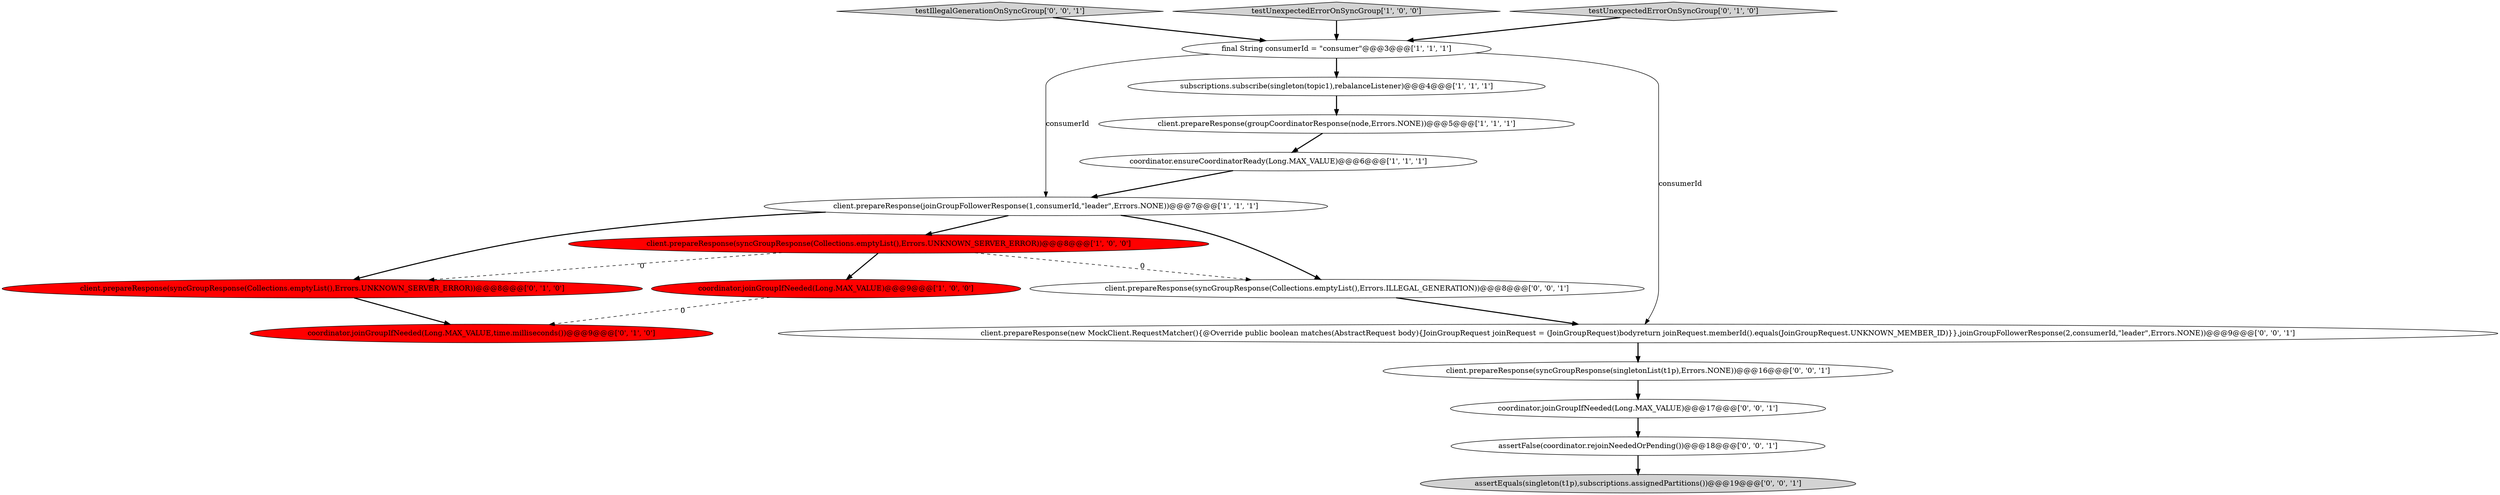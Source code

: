 digraph {
7 [style = filled, label = "client.prepareResponse(joinGroupFollowerResponse(1,consumerId,\"leader\",Errors.NONE))@@@7@@@['1', '1', '1']", fillcolor = white, shape = ellipse image = "AAA0AAABBB1BBB"];
4 [style = filled, label = "final String consumerId = \"consumer\"@@@3@@@['1', '1', '1']", fillcolor = white, shape = ellipse image = "AAA0AAABBB1BBB"];
14 [style = filled, label = "client.prepareResponse(syncGroupResponse(singletonList(t1p),Errors.NONE))@@@16@@@['0', '0', '1']", fillcolor = white, shape = ellipse image = "AAA0AAABBB3BBB"];
15 [style = filled, label = "client.prepareResponse(new MockClient.RequestMatcher(){@Override public boolean matches(AbstractRequest body){JoinGroupRequest joinRequest = (JoinGroupRequest)bodyreturn joinRequest.memberId().equals(JoinGroupRequest.UNKNOWN_MEMBER_ID)}},joinGroupFollowerResponse(2,consumerId,\"leader\",Errors.NONE))@@@9@@@['0', '0', '1']", fillcolor = white, shape = ellipse image = "AAA0AAABBB3BBB"];
2 [style = filled, label = "client.prepareResponse(syncGroupResponse(Collections.emptyList(),Errors.UNKNOWN_SERVER_ERROR))@@@8@@@['1', '0', '0']", fillcolor = red, shape = ellipse image = "AAA1AAABBB1BBB"];
1 [style = filled, label = "client.prepareResponse(groupCoordinatorResponse(node,Errors.NONE))@@@5@@@['1', '1', '1']", fillcolor = white, shape = ellipse image = "AAA0AAABBB1BBB"];
3 [style = filled, label = "coordinator.joinGroupIfNeeded(Long.MAX_VALUE)@@@9@@@['1', '0', '0']", fillcolor = red, shape = ellipse image = "AAA1AAABBB1BBB"];
12 [style = filled, label = "client.prepareResponse(syncGroupResponse(Collections.emptyList(),Errors.ILLEGAL_GENERATION))@@@8@@@['0', '0', '1']", fillcolor = white, shape = ellipse image = "AAA0AAABBB3BBB"];
8 [style = filled, label = "client.prepareResponse(syncGroupResponse(Collections.emptyList(),Errors.UNKNOWN_SERVER_ERROR))@@@8@@@['0', '1', '0']", fillcolor = red, shape = ellipse image = "AAA1AAABBB2BBB"];
13 [style = filled, label = "testIllegalGenerationOnSyncGroup['0', '0', '1']", fillcolor = lightgray, shape = diamond image = "AAA0AAABBB3BBB"];
6 [style = filled, label = "testUnexpectedErrorOnSyncGroup['1', '0', '0']", fillcolor = lightgray, shape = diamond image = "AAA0AAABBB1BBB"];
16 [style = filled, label = "coordinator.joinGroupIfNeeded(Long.MAX_VALUE)@@@17@@@['0', '0', '1']", fillcolor = white, shape = ellipse image = "AAA0AAABBB3BBB"];
9 [style = filled, label = "testUnexpectedErrorOnSyncGroup['0', '1', '0']", fillcolor = lightgray, shape = diamond image = "AAA0AAABBB2BBB"];
17 [style = filled, label = "assertEquals(singleton(t1p),subscriptions.assignedPartitions())@@@19@@@['0', '0', '1']", fillcolor = lightgray, shape = ellipse image = "AAA0AAABBB3BBB"];
10 [style = filled, label = "coordinator.joinGroupIfNeeded(Long.MAX_VALUE,time.milliseconds())@@@9@@@['0', '1', '0']", fillcolor = red, shape = ellipse image = "AAA1AAABBB2BBB"];
5 [style = filled, label = "coordinator.ensureCoordinatorReady(Long.MAX_VALUE)@@@6@@@['1', '1', '1']", fillcolor = white, shape = ellipse image = "AAA0AAABBB1BBB"];
0 [style = filled, label = "subscriptions.subscribe(singleton(topic1),rebalanceListener)@@@4@@@['1', '1', '1']", fillcolor = white, shape = ellipse image = "AAA0AAABBB1BBB"];
11 [style = filled, label = "assertFalse(coordinator.rejoinNeededOrPending())@@@18@@@['0', '0', '1']", fillcolor = white, shape = ellipse image = "AAA0AAABBB3BBB"];
1->5 [style = bold, label=""];
14->16 [style = bold, label=""];
8->10 [style = bold, label=""];
16->11 [style = bold, label=""];
15->14 [style = bold, label=""];
7->12 [style = bold, label=""];
9->4 [style = bold, label=""];
2->3 [style = bold, label=""];
12->15 [style = bold, label=""];
4->7 [style = solid, label="consumerId"];
4->15 [style = solid, label="consumerId"];
7->8 [style = bold, label=""];
2->8 [style = dashed, label="0"];
4->0 [style = bold, label=""];
6->4 [style = bold, label=""];
2->12 [style = dashed, label="0"];
7->2 [style = bold, label=""];
0->1 [style = bold, label=""];
5->7 [style = bold, label=""];
11->17 [style = bold, label=""];
3->10 [style = dashed, label="0"];
13->4 [style = bold, label=""];
}
